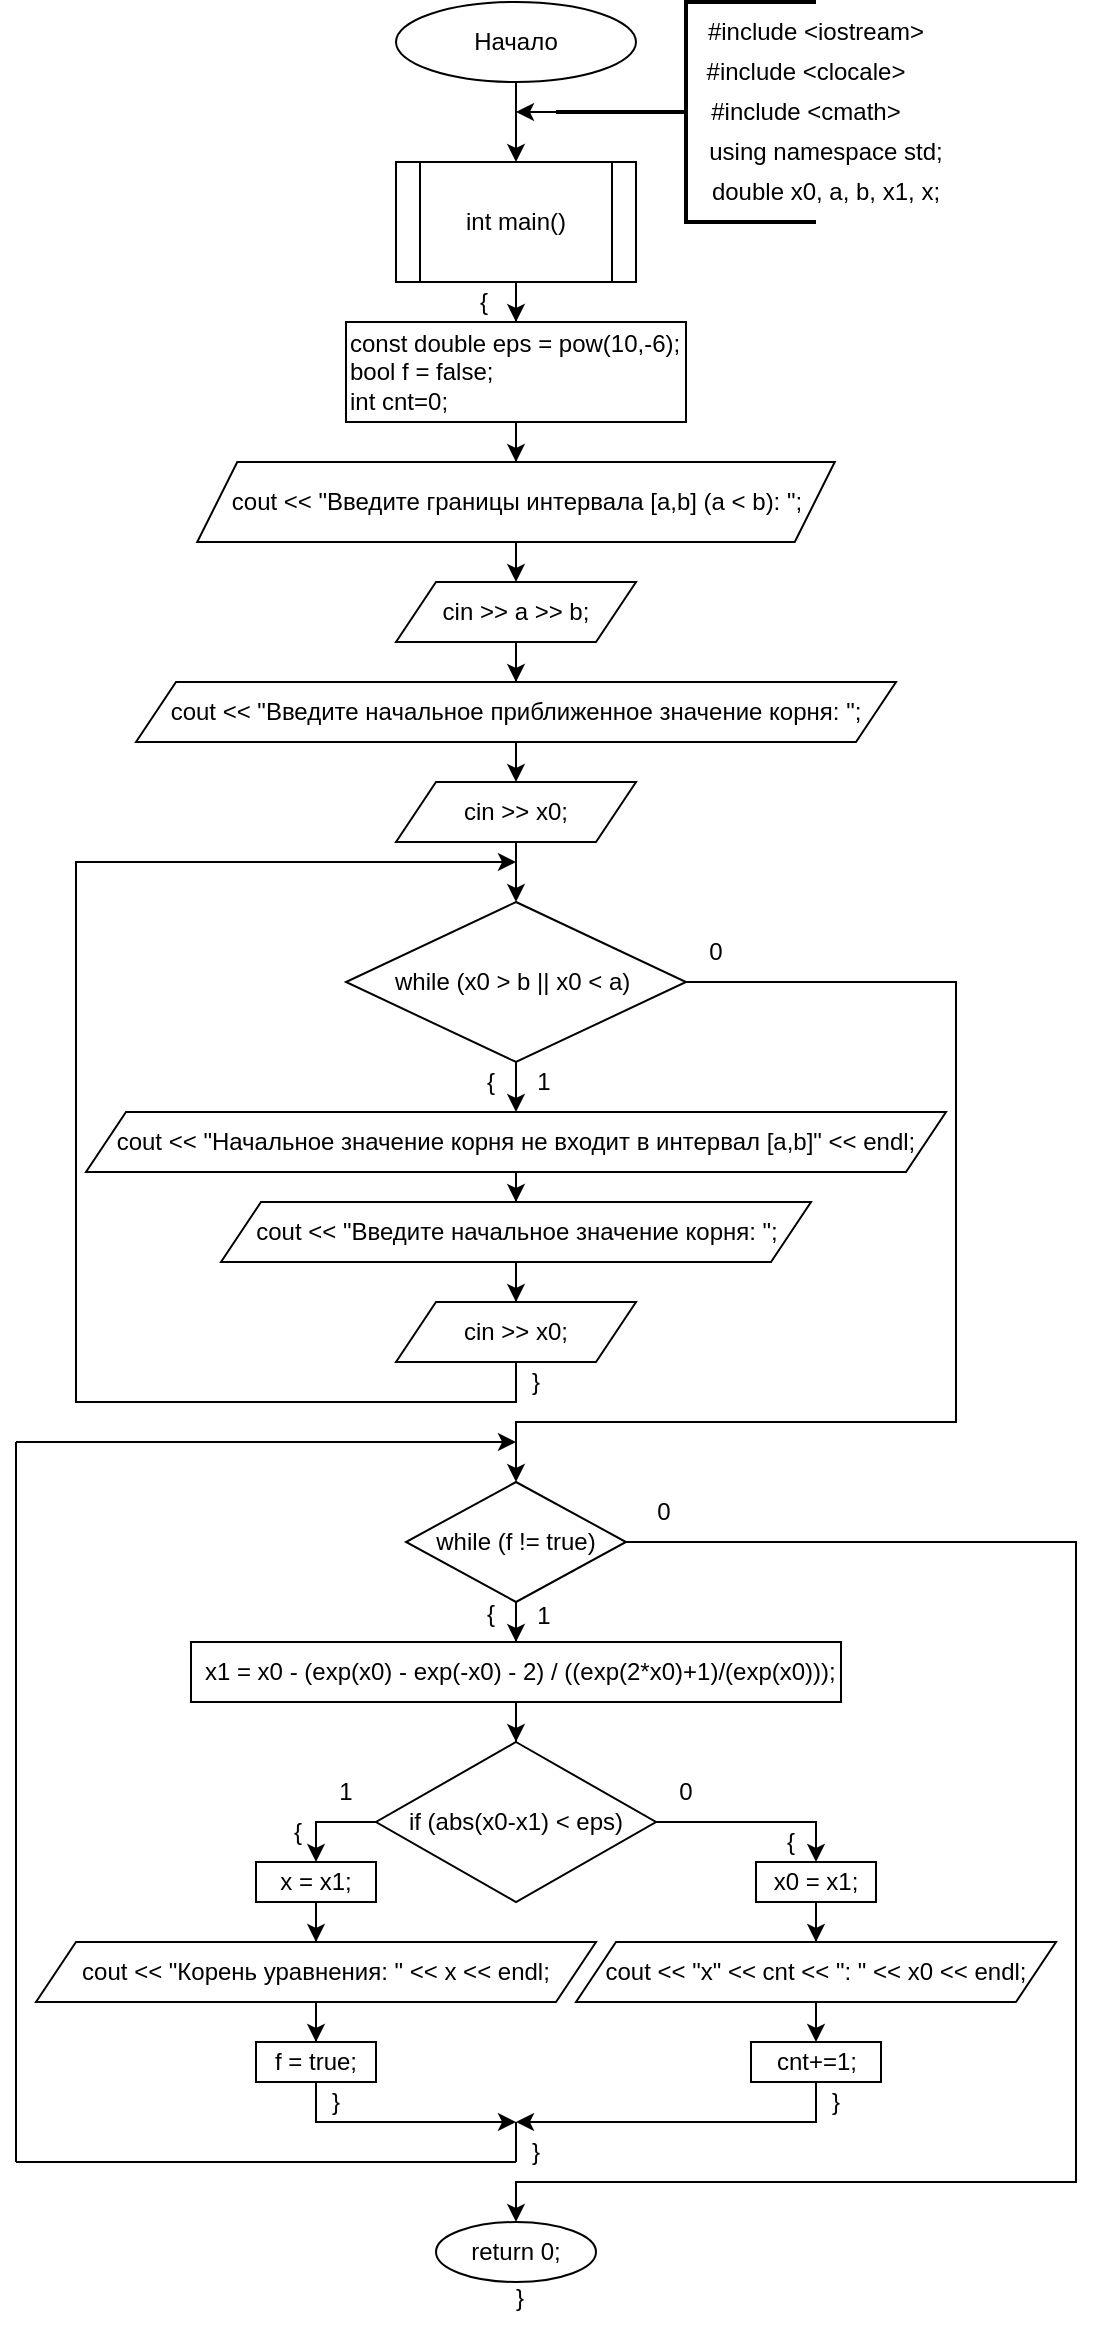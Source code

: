 <mxfile version="25.0.2">
  <diagram name="Страница — 1" id="C-drUPW33x2Zt6dfCn86">
    <mxGraphModel dx="939" dy="1779" grid="1" gridSize="10" guides="1" tooltips="1" connect="1" arrows="1" fold="1" page="1" pageScale="1" pageWidth="827" pageHeight="1169" math="0" shadow="0">
      <root>
        <mxCell id="0" />
        <mxCell id="1" parent="0" />
        <mxCell id="6_Jl2t81EVsBpzzJ7YuF-3" style="edgeStyle=orthogonalEdgeStyle;rounded=0;orthogonalLoop=1;jettySize=auto;html=1;" parent="1" source="6_Jl2t81EVsBpzzJ7YuF-1" target="6_Jl2t81EVsBpzzJ7YuF-2" edge="1">
          <mxGeometry relative="1" as="geometry">
            <Array as="points">
              <mxPoint x="400" y="70" />
              <mxPoint x="400" y="70" />
            </Array>
          </mxGeometry>
        </mxCell>
        <mxCell id="6_Jl2t81EVsBpzzJ7YuF-1" value="Начало" style="ellipse;whiteSpace=wrap;html=1;" parent="1" vertex="1">
          <mxGeometry x="340" width="120" height="40" as="geometry" />
        </mxCell>
        <mxCell id="6_Jl2t81EVsBpzzJ7YuF-24" style="edgeStyle=orthogonalEdgeStyle;rounded=0;orthogonalLoop=1;jettySize=auto;html=1;entryX=0.5;entryY=0;entryDx=0;entryDy=0;" parent="1" source="6_Jl2t81EVsBpzzJ7YuF-2" target="6_Jl2t81EVsBpzzJ7YuF-16" edge="1">
          <mxGeometry relative="1" as="geometry" />
        </mxCell>
        <mxCell id="6_Jl2t81EVsBpzzJ7YuF-2" value="int main()" style="shape=process;whiteSpace=wrap;html=1;backgroundOutline=1;" parent="1" vertex="1">
          <mxGeometry x="340" y="80" width="120" height="60" as="geometry" />
        </mxCell>
        <mxCell id="GQ348CkJGkkBjwNygMKz-3" style="edgeStyle=orthogonalEdgeStyle;rounded=0;orthogonalLoop=1;jettySize=auto;html=1;" parent="1" source="6_Jl2t81EVsBpzzJ7YuF-4" edge="1">
          <mxGeometry relative="1" as="geometry">
            <mxPoint x="400" y="55" as="targetPoint" />
          </mxGeometry>
        </mxCell>
        <mxCell id="6_Jl2t81EVsBpzzJ7YuF-4" value="" style="strokeWidth=2;html=1;shape=mxgraph.flowchart.annotation_2;align=left;labelPosition=right;pointerEvents=1;" parent="1" vertex="1">
          <mxGeometry x="420" width="130" height="110" as="geometry" />
        </mxCell>
        <mxCell id="6_Jl2t81EVsBpzzJ7YuF-7" value="#include &amp;lt;iostream&amp;gt;" style="text;html=1;align=center;verticalAlign=middle;whiteSpace=wrap;rounded=0;" parent="1" vertex="1">
          <mxGeometry x="490" width="120" height="30" as="geometry" />
        </mxCell>
        <mxCell id="6_Jl2t81EVsBpzzJ7YuF-8" value="#include &amp;lt;clocale&amp;gt;" style="text;html=1;align=center;verticalAlign=middle;whiteSpace=wrap;rounded=0;" parent="1" vertex="1">
          <mxGeometry x="490" y="20" width="110" height="30" as="geometry" />
        </mxCell>
        <mxCell id="6_Jl2t81EVsBpzzJ7YuF-9" value="using namespace std;" style="text;html=1;align=center;verticalAlign=middle;whiteSpace=wrap;rounded=0;" parent="1" vertex="1">
          <mxGeometry x="490" y="60" width="130" height="30" as="geometry" />
        </mxCell>
        <mxCell id="6_Jl2t81EVsBpzzJ7YuF-26" style="edgeStyle=orthogonalEdgeStyle;rounded=0;orthogonalLoop=1;jettySize=auto;html=1;" parent="1" source="6_Jl2t81EVsBpzzJ7YuF-16" target="6_Jl2t81EVsBpzzJ7YuF-21" edge="1">
          <mxGeometry relative="1" as="geometry" />
        </mxCell>
        <mxCell id="6_Jl2t81EVsBpzzJ7YuF-16" value="const double eps = pow(10,-6);&lt;div&gt;&lt;span style=&quot;background-color: initial;&quot;&gt;bool f = false;&lt;/span&gt;&lt;br&gt;&lt;/div&gt;&lt;div&gt;int cnt=0;&lt;/div&gt;" style="rounded=0;whiteSpace=wrap;html=1;align=left;" parent="1" vertex="1">
          <mxGeometry x="315" y="160" width="170" height="50" as="geometry" />
        </mxCell>
        <mxCell id="6_Jl2t81EVsBpzzJ7YuF-19" value="double x0, a, b, x1, x;" style="text;html=1;align=center;verticalAlign=middle;whiteSpace=wrap;rounded=0;" parent="1" vertex="1">
          <mxGeometry x="495" y="80" width="120" height="30" as="geometry" />
        </mxCell>
        <mxCell id="6_Jl2t81EVsBpzzJ7YuF-27" style="edgeStyle=orthogonalEdgeStyle;rounded=0;orthogonalLoop=1;jettySize=auto;html=1;" parent="1" source="6_Jl2t81EVsBpzzJ7YuF-21" edge="1">
          <mxGeometry relative="1" as="geometry">
            <mxPoint x="400" y="290" as="targetPoint" />
          </mxGeometry>
        </mxCell>
        <mxCell id="6_Jl2t81EVsBpzzJ7YuF-21" value="cout &amp;lt;&amp;lt; &quot;Введите границы интервала [a,b] (a &amp;lt; b): &quot;;" style="shape=parallelogram;perimeter=parallelogramPerimeter;whiteSpace=wrap;html=1;fixedSize=1;" parent="1" vertex="1">
          <mxGeometry x="240.63" y="230" width="318.75" height="40" as="geometry" />
        </mxCell>
        <mxCell id="6_Jl2t81EVsBpzzJ7YuF-30" style="edgeStyle=orthogonalEdgeStyle;rounded=0;orthogonalLoop=1;jettySize=auto;html=1;" parent="1" source="6_Jl2t81EVsBpzzJ7YuF-28" target="6_Jl2t81EVsBpzzJ7YuF-29" edge="1">
          <mxGeometry relative="1" as="geometry" />
        </mxCell>
        <mxCell id="6_Jl2t81EVsBpzzJ7YuF-28" value="cin &amp;gt;&amp;gt; a &amp;gt;&amp;gt; b;" style="shape=parallelogram;perimeter=parallelogramPerimeter;whiteSpace=wrap;html=1;fixedSize=1;" parent="1" vertex="1">
          <mxGeometry x="340" y="290" width="120" height="30" as="geometry" />
        </mxCell>
        <mxCell id="6_Jl2t81EVsBpzzJ7YuF-31" style="edgeStyle=orthogonalEdgeStyle;rounded=0;orthogonalLoop=1;jettySize=auto;html=1;" parent="1" source="6_Jl2t81EVsBpzzJ7YuF-29" edge="1">
          <mxGeometry relative="1" as="geometry">
            <mxPoint x="400" y="390" as="targetPoint" />
          </mxGeometry>
        </mxCell>
        <mxCell id="6_Jl2t81EVsBpzzJ7YuF-29" value="cout &amp;lt;&amp;lt; &quot;Введите начальное приближенное значение корня: &quot;;" style="shape=parallelogram;perimeter=parallelogramPerimeter;whiteSpace=wrap;html=1;fixedSize=1;" parent="1" vertex="1">
          <mxGeometry x="210" y="340" width="380" height="30" as="geometry" />
        </mxCell>
        <mxCell id="6_Jl2t81EVsBpzzJ7YuF-35" style="edgeStyle=orthogonalEdgeStyle;rounded=0;orthogonalLoop=1;jettySize=auto;html=1;" parent="1" source="6_Jl2t81EVsBpzzJ7YuF-33" target="6_Jl2t81EVsBpzzJ7YuF-34" edge="1">
          <mxGeometry relative="1" as="geometry" />
        </mxCell>
        <mxCell id="6_Jl2t81EVsBpzzJ7YuF-33" value="cin &amp;gt;&amp;gt; x0;" style="shape=parallelogram;perimeter=parallelogramPerimeter;whiteSpace=wrap;html=1;fixedSize=1;" parent="1" vertex="1">
          <mxGeometry x="340" y="390" width="120" height="30" as="geometry" />
        </mxCell>
        <mxCell id="6_Jl2t81EVsBpzzJ7YuF-37" style="edgeStyle=orthogonalEdgeStyle;rounded=0;orthogonalLoop=1;jettySize=auto;html=1;entryX=0.5;entryY=0;entryDx=0;entryDy=0;" parent="1" source="6_Jl2t81EVsBpzzJ7YuF-34" target="6_Jl2t81EVsBpzzJ7YuF-39" edge="1">
          <mxGeometry relative="1" as="geometry">
            <mxPoint x="400" y="540" as="targetPoint" />
            <Array as="points" />
          </mxGeometry>
        </mxCell>
        <mxCell id="6_Jl2t81EVsBpzzJ7YuF-45" style="edgeStyle=orthogonalEdgeStyle;rounded=0;orthogonalLoop=1;jettySize=auto;html=1;exitX=1;exitY=0.5;exitDx=0;exitDy=0;entryX=0.5;entryY=0;entryDx=0;entryDy=0;" parent="1" source="6_Jl2t81EVsBpzzJ7YuF-34" target="6_Jl2t81EVsBpzzJ7YuF-54" edge="1">
          <mxGeometry relative="1" as="geometry">
            <mxPoint x="400" y="730" as="targetPoint" />
            <mxPoint x="485" y="480" as="sourcePoint" />
            <Array as="points">
              <mxPoint x="620" y="490" />
              <mxPoint x="620" y="710" />
              <mxPoint x="400" y="710" />
            </Array>
          </mxGeometry>
        </mxCell>
        <mxCell id="6_Jl2t81EVsBpzzJ7YuF-34" value="while (x0 &amp;gt; b || x0 &amp;lt; a)&amp;nbsp;" style="rhombus;whiteSpace=wrap;html=1;" parent="1" vertex="1">
          <mxGeometry x="315" y="450" width="170" height="80" as="geometry" />
        </mxCell>
        <mxCell id="6_Jl2t81EVsBpzzJ7YuF-36" value="{" style="text;html=1;align=center;verticalAlign=middle;whiteSpace=wrap;rounded=0;" parent="1" vertex="1">
          <mxGeometry x="354" y="140" width="60" height="20" as="geometry" />
        </mxCell>
        <mxCell id="6_Jl2t81EVsBpzzJ7YuF-40" style="edgeStyle=orthogonalEdgeStyle;rounded=0;orthogonalLoop=1;jettySize=auto;html=1;" parent="1" source="6_Jl2t81EVsBpzzJ7YuF-39" target="6_Jl2t81EVsBpzzJ7YuF-41" edge="1">
          <mxGeometry relative="1" as="geometry">
            <mxPoint x="400" y="590" as="targetPoint" />
          </mxGeometry>
        </mxCell>
        <mxCell id="6_Jl2t81EVsBpzzJ7YuF-39" value="cout &amp;lt;&amp;lt; &quot;Начальное значение корня не входит в интервал [a,b]&quot; &amp;lt;&amp;lt; endl;" style="shape=parallelogram;perimeter=parallelogramPerimeter;whiteSpace=wrap;html=1;fixedSize=1;" parent="1" vertex="1">
          <mxGeometry x="185" y="555" width="430" height="30" as="geometry" />
        </mxCell>
        <mxCell id="6_Jl2t81EVsBpzzJ7YuF-44" style="edgeStyle=orthogonalEdgeStyle;rounded=0;orthogonalLoop=1;jettySize=auto;html=1;entryX=0.5;entryY=0;entryDx=0;entryDy=0;" parent="1" source="6_Jl2t81EVsBpzzJ7YuF-41" target="6_Jl2t81EVsBpzzJ7YuF-43" edge="1">
          <mxGeometry relative="1" as="geometry" />
        </mxCell>
        <mxCell id="6_Jl2t81EVsBpzzJ7YuF-41" value="cout &amp;lt;&amp;lt; &quot;Введите начальное значение корня: &quot;;" style="shape=parallelogram;perimeter=parallelogramPerimeter;whiteSpace=wrap;html=1;fixedSize=1;" parent="1" vertex="1">
          <mxGeometry x="252.5" y="600" width="295" height="30" as="geometry" />
        </mxCell>
        <mxCell id="6_Jl2t81EVsBpzzJ7YuF-52" style="edgeStyle=orthogonalEdgeStyle;rounded=0;orthogonalLoop=1;jettySize=auto;html=1;" parent="1" source="6_Jl2t81EVsBpzzJ7YuF-43" edge="1">
          <mxGeometry relative="1" as="geometry">
            <mxPoint x="400" y="430" as="targetPoint" />
            <Array as="points">
              <mxPoint x="400" y="700" />
              <mxPoint x="180" y="700" />
              <mxPoint x="180" y="430" />
            </Array>
          </mxGeometry>
        </mxCell>
        <mxCell id="6_Jl2t81EVsBpzzJ7YuF-43" value="cin &amp;gt;&amp;gt; x0;" style="shape=parallelogram;perimeter=parallelogramPerimeter;whiteSpace=wrap;html=1;fixedSize=1;" parent="1" vertex="1">
          <mxGeometry x="340" y="650" width="120" height="30" as="geometry" />
        </mxCell>
        <mxCell id="6_Jl2t81EVsBpzzJ7YuF-76" style="edgeStyle=orthogonalEdgeStyle;rounded=0;orthogonalLoop=1;jettySize=auto;html=1;entryX=0.5;entryY=0;entryDx=0;entryDy=0;" parent="1" source="6_Jl2t81EVsBpzzJ7YuF-54" target="6_Jl2t81EVsBpzzJ7YuF-58" edge="1">
          <mxGeometry relative="1" as="geometry" />
        </mxCell>
        <mxCell id="GQ348CkJGkkBjwNygMKz-16" style="edgeStyle=orthogonalEdgeStyle;rounded=0;orthogonalLoop=1;jettySize=auto;html=1;" parent="1" source="6_Jl2t81EVsBpzzJ7YuF-54" edge="1">
          <mxGeometry relative="1" as="geometry">
            <mxPoint x="400" y="1110" as="targetPoint" />
            <Array as="points">
              <mxPoint x="680" y="770" />
              <mxPoint x="680" y="1090" />
            </Array>
          </mxGeometry>
        </mxCell>
        <mxCell id="6_Jl2t81EVsBpzzJ7YuF-54" value="while (f != true)" style="rhombus;whiteSpace=wrap;html=1;" parent="1" vertex="1">
          <mxGeometry x="345" y="740" width="110" height="60" as="geometry" />
        </mxCell>
        <mxCell id="6_Jl2t81EVsBpzzJ7YuF-59" style="edgeStyle=orthogonalEdgeStyle;rounded=0;orthogonalLoop=1;jettySize=auto;html=1;" parent="1" source="6_Jl2t81EVsBpzzJ7YuF-58" target="6_Jl2t81EVsBpzzJ7YuF-60" edge="1">
          <mxGeometry relative="1" as="geometry">
            <mxPoint x="400" y="860" as="targetPoint" />
          </mxGeometry>
        </mxCell>
        <mxCell id="6_Jl2t81EVsBpzzJ7YuF-58" value="&amp;nbsp;x1 =&amp;nbsp;x0 - (exp(x0) - exp(-x0) - 2) / ((exp(2*x0)+1)/(exp(x0)));" style="rounded=0;whiteSpace=wrap;html=1;" parent="1" vertex="1">
          <mxGeometry x="237.5" y="820" width="325" height="30" as="geometry" />
        </mxCell>
        <mxCell id="6_Jl2t81EVsBpzzJ7YuF-61" style="edgeStyle=orthogonalEdgeStyle;rounded=0;orthogonalLoop=1;jettySize=auto;html=1;entryX=0.5;entryY=0;entryDx=0;entryDy=0;" parent="1" source="6_Jl2t81EVsBpzzJ7YuF-60" target="6_Jl2t81EVsBpzzJ7YuF-62" edge="1">
          <mxGeometry relative="1" as="geometry">
            <mxPoint x="300" y="950" as="targetPoint" />
            <Array as="points">
              <mxPoint x="300" y="910" />
            </Array>
          </mxGeometry>
        </mxCell>
        <mxCell id="6_Jl2t81EVsBpzzJ7YuF-67" style="edgeStyle=orthogonalEdgeStyle;rounded=0;orthogonalLoop=1;jettySize=auto;html=1;exitX=1;exitY=0.5;exitDx=0;exitDy=0;" parent="1" source="6_Jl2t81EVsBpzzJ7YuF-60" target="6_Jl2t81EVsBpzzJ7YuF-68" edge="1">
          <mxGeometry relative="1" as="geometry">
            <mxPoint x="500" y="930" as="targetPoint" />
            <Array as="points">
              <mxPoint x="550" y="910" />
              <mxPoint x="550" y="950" />
            </Array>
          </mxGeometry>
        </mxCell>
        <mxCell id="6_Jl2t81EVsBpzzJ7YuF-60" value="if (abs(x0-x1) &amp;lt; eps)" style="rhombus;whiteSpace=wrap;html=1;" parent="1" vertex="1">
          <mxGeometry x="330" y="870" width="140" height="80" as="geometry" />
        </mxCell>
        <mxCell id="6_Jl2t81EVsBpzzJ7YuF-63" style="edgeStyle=orthogonalEdgeStyle;rounded=0;orthogonalLoop=1;jettySize=auto;html=1;" parent="1" source="6_Jl2t81EVsBpzzJ7YuF-62" target="6_Jl2t81EVsBpzzJ7YuF-64" edge="1">
          <mxGeometry relative="1" as="geometry">
            <mxPoint x="300" y="990" as="targetPoint" />
          </mxGeometry>
        </mxCell>
        <mxCell id="6_Jl2t81EVsBpzzJ7YuF-62" value="x = x1;" style="rounded=0;whiteSpace=wrap;html=1;" parent="1" vertex="1">
          <mxGeometry x="270" y="930" width="60" height="20" as="geometry" />
        </mxCell>
        <mxCell id="6_Jl2t81EVsBpzzJ7YuF-65" style="edgeStyle=orthogonalEdgeStyle;rounded=0;orthogonalLoop=1;jettySize=auto;html=1;" parent="1" source="6_Jl2t81EVsBpzzJ7YuF-64" target="6_Jl2t81EVsBpzzJ7YuF-66" edge="1">
          <mxGeometry relative="1" as="geometry">
            <mxPoint x="300" y="1040" as="targetPoint" />
          </mxGeometry>
        </mxCell>
        <mxCell id="6_Jl2t81EVsBpzzJ7YuF-64" value="cout &amp;lt;&amp;lt;&amp;nbsp;&quot;Корень уравнения: &quot; &amp;lt;&amp;lt; x &amp;lt;&amp;lt; endl;" style="shape=parallelogram;perimeter=parallelogramPerimeter;whiteSpace=wrap;html=1;fixedSize=1;" parent="1" vertex="1">
          <mxGeometry x="160" y="970" width="280" height="30" as="geometry" />
        </mxCell>
        <mxCell id="6_Jl2t81EVsBpzzJ7YuF-87" style="edgeStyle=orthogonalEdgeStyle;rounded=0;orthogonalLoop=1;jettySize=auto;html=1;" parent="1" source="6_Jl2t81EVsBpzzJ7YuF-66" edge="1">
          <mxGeometry relative="1" as="geometry">
            <mxPoint x="400" y="1060" as="targetPoint" />
            <Array as="points">
              <mxPoint x="300" y="1060" />
              <mxPoint x="400" y="1060" />
            </Array>
          </mxGeometry>
        </mxCell>
        <mxCell id="6_Jl2t81EVsBpzzJ7YuF-66" value="f = true;" style="rounded=0;whiteSpace=wrap;html=1;" parent="1" vertex="1">
          <mxGeometry x="270" y="1020" width="60" height="20" as="geometry" />
        </mxCell>
        <mxCell id="GQ348CkJGkkBjwNygMKz-10" style="edgeStyle=orthogonalEdgeStyle;rounded=0;orthogonalLoop=1;jettySize=auto;html=1;entryX=0.5;entryY=0;entryDx=0;entryDy=0;" parent="1" source="6_Jl2t81EVsBpzzJ7YuF-68" target="GQ348CkJGkkBjwNygMKz-8" edge="1">
          <mxGeometry relative="1" as="geometry" />
        </mxCell>
        <mxCell id="6_Jl2t81EVsBpzzJ7YuF-68" value="x0 = x1;" style="rounded=0;whiteSpace=wrap;html=1;" parent="1" vertex="1">
          <mxGeometry x="520" y="930" width="60" height="20" as="geometry" />
        </mxCell>
        <mxCell id="6_Jl2t81EVsBpzzJ7YuF-75" value="return 0;" style="ellipse;whiteSpace=wrap;html=1;" parent="1" vertex="1">
          <mxGeometry x="360" y="1110" width="80" height="30" as="geometry" />
        </mxCell>
        <mxCell id="6_Jl2t81EVsBpzzJ7YuF-77" value="" style="endArrow=none;html=1;rounded=0;" parent="1" edge="1">
          <mxGeometry width="50" height="50" relative="1" as="geometry">
            <mxPoint x="150" y="1080" as="sourcePoint" />
            <mxPoint x="150" y="720" as="targetPoint" />
          </mxGeometry>
        </mxCell>
        <mxCell id="6_Jl2t81EVsBpzzJ7YuF-78" value="" style="endArrow=classic;html=1;rounded=0;" parent="1" edge="1">
          <mxGeometry width="50" height="50" relative="1" as="geometry">
            <mxPoint x="150" y="720" as="sourcePoint" />
            <mxPoint x="400" y="720" as="targetPoint" />
          </mxGeometry>
        </mxCell>
        <mxCell id="6_Jl2t81EVsBpzzJ7YuF-81" value="}&lt;div&gt;&lt;br&gt;&lt;/div&gt;" style="text;html=1;align=center;verticalAlign=middle;whiteSpace=wrap;rounded=0;" parent="1" vertex="1">
          <mxGeometry x="372" y="1140" width="60" height="30" as="geometry" />
        </mxCell>
        <mxCell id="6_Jl2t81EVsBpzzJ7YuF-82" value="1" style="text;html=1;align=center;verticalAlign=middle;whiteSpace=wrap;rounded=0;" parent="1" vertex="1">
          <mxGeometry x="396" y="532.5" width="36" height="15" as="geometry" />
        </mxCell>
        <mxCell id="6_Jl2t81EVsBpzzJ7YuF-83" value="0" style="text;html=1;align=center;verticalAlign=middle;whiteSpace=wrap;rounded=0;" parent="1" vertex="1">
          <mxGeometry x="470" y="460" width="60" height="30" as="geometry" />
        </mxCell>
        <mxCell id="6_Jl2t81EVsBpzzJ7YuF-84" value="0" style="text;html=1;align=center;verticalAlign=middle;whiteSpace=wrap;rounded=0;" parent="1" vertex="1">
          <mxGeometry x="444" y="740" width="60" height="30" as="geometry" />
        </mxCell>
        <mxCell id="6_Jl2t81EVsBpzzJ7YuF-85" value="1" style="text;html=1;align=center;verticalAlign=middle;whiteSpace=wrap;rounded=0;" parent="1" vertex="1">
          <mxGeometry x="396" y="798.25" width="36" height="17.25" as="geometry" />
        </mxCell>
        <mxCell id="6_Jl2t81EVsBpzzJ7YuF-86" value="}" style="text;html=1;align=center;verticalAlign=middle;whiteSpace=wrap;rounded=0;" parent="1" vertex="1">
          <mxGeometry x="280" y="1040" width="60" height="20" as="geometry" />
        </mxCell>
        <mxCell id="6_Jl2t81EVsBpzzJ7YuF-91" value="{" style="text;html=1;align=center;verticalAlign=middle;whiteSpace=wrap;rounded=0;" parent="1" vertex="1">
          <mxGeometry x="261.25" y="900" width="60" height="30" as="geometry" />
        </mxCell>
        <mxCell id="6_Jl2t81EVsBpzzJ7YuF-92" value="1" style="text;html=1;align=center;verticalAlign=middle;whiteSpace=wrap;rounded=0;" parent="1" vertex="1">
          <mxGeometry x="285" y="880" width="60" height="30" as="geometry" />
        </mxCell>
        <mxCell id="6_Jl2t81EVsBpzzJ7YuF-93" value="0" style="text;html=1;align=center;verticalAlign=middle;whiteSpace=wrap;rounded=0;" parent="1" vertex="1">
          <mxGeometry x="455" y="880" width="60" height="30" as="geometry" />
        </mxCell>
        <mxCell id="6_Jl2t81EVsBpzzJ7YuF-96" value="}" style="text;html=1;align=center;verticalAlign=middle;whiteSpace=wrap;rounded=0;" parent="1" vertex="1">
          <mxGeometry x="380" y="1060" width="60" height="30" as="geometry" />
        </mxCell>
        <mxCell id="6_Jl2t81EVsBpzzJ7YuF-98" value="}" style="text;html=1;align=center;verticalAlign=middle;whiteSpace=wrap;rounded=0;" parent="1" vertex="1">
          <mxGeometry x="380" y="680" width="60" height="20" as="geometry" />
        </mxCell>
        <mxCell id="6_Jl2t81EVsBpzzJ7YuF-99" value="{" style="text;html=1;align=center;verticalAlign=middle;whiteSpace=wrap;rounded=0;" parent="1" vertex="1">
          <mxGeometry x="370" y="532.25" width="35" height="15.5" as="geometry" />
        </mxCell>
        <mxCell id="GQ348CkJGkkBjwNygMKz-2" value="#include &amp;lt;cmath&lt;span style=&quot;background-color: initial;&quot;&gt;&amp;gt;&lt;/span&gt;" style="text;html=1;align=center;verticalAlign=middle;whiteSpace=wrap;rounded=0;" parent="1" vertex="1">
          <mxGeometry x="490" y="40" width="110" height="30" as="geometry" />
        </mxCell>
        <mxCell id="GQ348CkJGkkBjwNygMKz-4" value="{" style="text;html=1;align=center;verticalAlign=middle;whiteSpace=wrap;rounded=0;" parent="1" vertex="1">
          <mxGeometry x="370" y="798.25" width="35" height="15.5" as="geometry" />
        </mxCell>
        <mxCell id="GQ348CkJGkkBjwNygMKz-5" value="{" style="text;html=1;align=center;verticalAlign=middle;whiteSpace=wrap;rounded=0;" parent="1" vertex="1">
          <mxGeometry x="520" y="910" width="35" height="20" as="geometry" />
        </mxCell>
        <mxCell id="GQ348CkJGkkBjwNygMKz-11" style="edgeStyle=orthogonalEdgeStyle;rounded=0;orthogonalLoop=1;jettySize=auto;html=1;" parent="1" source="GQ348CkJGkkBjwNygMKz-8" edge="1">
          <mxGeometry relative="1" as="geometry">
            <mxPoint x="550" y="1020" as="targetPoint" />
          </mxGeometry>
        </mxCell>
        <mxCell id="GQ348CkJGkkBjwNygMKz-8" value="cout &amp;lt;&amp;lt; &quot;x&quot; &amp;lt;&amp;lt; cnt &amp;lt;&amp;lt; &quot;: &quot; &amp;lt;&amp;lt; x0 &amp;lt;&amp;lt; endl;" style="shape=parallelogram;perimeter=parallelogramPerimeter;whiteSpace=wrap;html=1;fixedSize=1;" parent="1" vertex="1">
          <mxGeometry x="430" y="970" width="240" height="30" as="geometry" />
        </mxCell>
        <mxCell id="GQ348CkJGkkBjwNygMKz-13" style="edgeStyle=orthogonalEdgeStyle;rounded=0;orthogonalLoop=1;jettySize=auto;html=1;" parent="1" source="GQ348CkJGkkBjwNygMKz-12" edge="1">
          <mxGeometry relative="1" as="geometry">
            <mxPoint x="400" y="1060" as="targetPoint" />
            <Array as="points">
              <mxPoint x="550" y="1050" />
              <mxPoint x="550" y="1060" />
            </Array>
          </mxGeometry>
        </mxCell>
        <mxCell id="GQ348CkJGkkBjwNygMKz-12" value="cnt+=1;" style="rounded=0;whiteSpace=wrap;html=1;" parent="1" vertex="1">
          <mxGeometry x="517.5" y="1020" width="65" height="20" as="geometry" />
        </mxCell>
        <mxCell id="GQ348CkJGkkBjwNygMKz-14" value="" style="endArrow=none;html=1;rounded=0;" parent="1" edge="1">
          <mxGeometry width="50" height="50" relative="1" as="geometry">
            <mxPoint x="400" y="1080" as="sourcePoint" />
            <mxPoint x="400" y="1060" as="targetPoint" />
          </mxGeometry>
        </mxCell>
        <mxCell id="GQ348CkJGkkBjwNygMKz-15" value="" style="endArrow=none;html=1;rounded=0;" parent="1" edge="1">
          <mxGeometry width="50" height="50" relative="1" as="geometry">
            <mxPoint x="150" y="1080" as="sourcePoint" />
            <mxPoint x="400" y="1080" as="targetPoint" />
          </mxGeometry>
        </mxCell>
        <mxCell id="GQ348CkJGkkBjwNygMKz-17" value="}" style="text;html=1;align=center;verticalAlign=middle;whiteSpace=wrap;rounded=0;" parent="1" vertex="1">
          <mxGeometry x="530" y="1035" width="60" height="30" as="geometry" />
        </mxCell>
      </root>
    </mxGraphModel>
  </diagram>
</mxfile>
